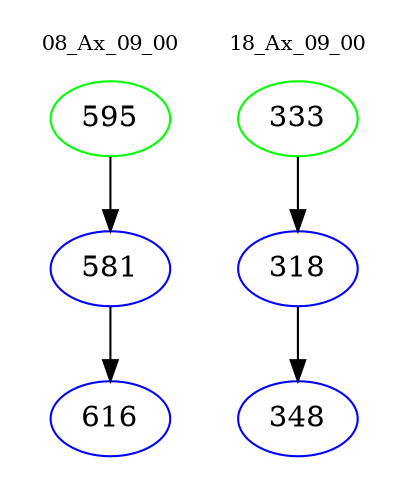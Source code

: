 digraph{
subgraph cluster_0 {
color = white
label = "08_Ax_09_00";
fontsize=10;
T0_595 [label="595", color="green"]
T0_595 -> T0_581 [color="black"]
T0_581 [label="581", color="blue"]
T0_581 -> T0_616 [color="black"]
T0_616 [label="616", color="blue"]
}
subgraph cluster_1 {
color = white
label = "18_Ax_09_00";
fontsize=10;
T1_333 [label="333", color="green"]
T1_333 -> T1_318 [color="black"]
T1_318 [label="318", color="blue"]
T1_318 -> T1_348 [color="black"]
T1_348 [label="348", color="blue"]
}
}
